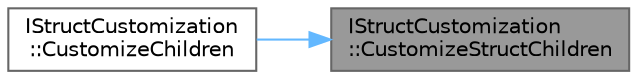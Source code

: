 digraph "IStructCustomization::CustomizeStructChildren"
{
 // INTERACTIVE_SVG=YES
 // LATEX_PDF_SIZE
  bgcolor="transparent";
  edge [fontname=Helvetica,fontsize=10,labelfontname=Helvetica,labelfontsize=10];
  node [fontname=Helvetica,fontsize=10,shape=box,height=0.2,width=0.4];
  rankdir="RL";
  Node1 [id="Node000001",label="IStructCustomization\l::CustomizeStructChildren",height=0.2,width=0.4,color="gray40", fillcolor="grey60", style="filled", fontcolor="black",tooltip="Called when the children of the struct should be customized."];
  Node1 -> Node2 [id="edge1_Node000001_Node000002",dir="back",color="steelblue1",style="solid",tooltip=" "];
  Node2 [id="Node000002",label="IStructCustomization\l::CustomizeChildren",height=0.2,width=0.4,color="grey40", fillcolor="white", style="filled",URL="$db/d13/classIStructCustomization.html#acc04bf8324fb18bc0e12ef67e37afeb8",tooltip="Called when the children of the property should be customized or extra rows added."];
}
